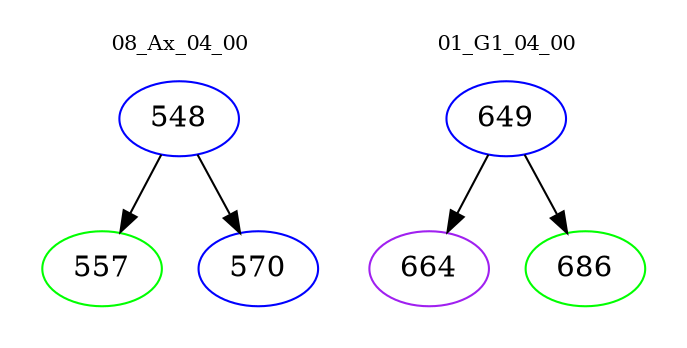 digraph{
subgraph cluster_0 {
color = white
label = "08_Ax_04_00";
fontsize=10;
T0_548 [label="548", color="blue"]
T0_548 -> T0_557 [color="black"]
T0_557 [label="557", color="green"]
T0_548 -> T0_570 [color="black"]
T0_570 [label="570", color="blue"]
}
subgraph cluster_1 {
color = white
label = "01_G1_04_00";
fontsize=10;
T1_649 [label="649", color="blue"]
T1_649 -> T1_664 [color="black"]
T1_664 [label="664", color="purple"]
T1_649 -> T1_686 [color="black"]
T1_686 [label="686", color="green"]
}
}
